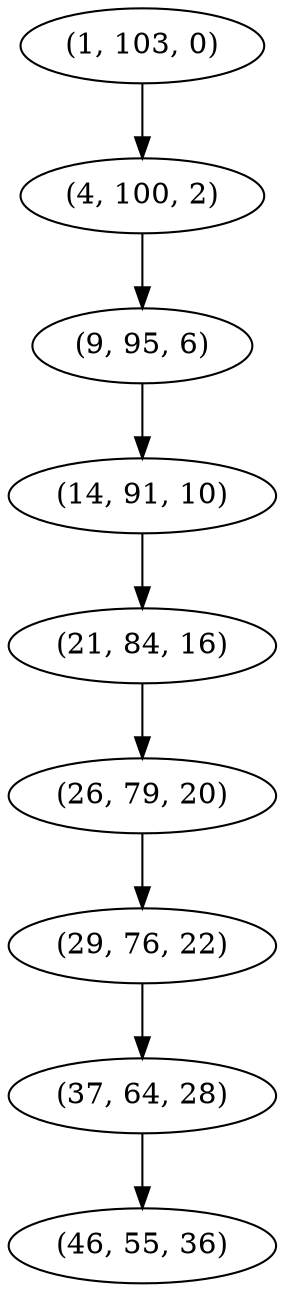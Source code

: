 digraph tree {
    "(1, 103, 0)";
    "(4, 100, 2)";
    "(9, 95, 6)";
    "(14, 91, 10)";
    "(21, 84, 16)";
    "(26, 79, 20)";
    "(29, 76, 22)";
    "(37, 64, 28)";
    "(46, 55, 36)";
    "(1, 103, 0)" -> "(4, 100, 2)";
    "(4, 100, 2)" -> "(9, 95, 6)";
    "(9, 95, 6)" -> "(14, 91, 10)";
    "(14, 91, 10)" -> "(21, 84, 16)";
    "(21, 84, 16)" -> "(26, 79, 20)";
    "(26, 79, 20)" -> "(29, 76, 22)";
    "(29, 76, 22)" -> "(37, 64, 28)";
    "(37, 64, 28)" -> "(46, 55, 36)";
}
